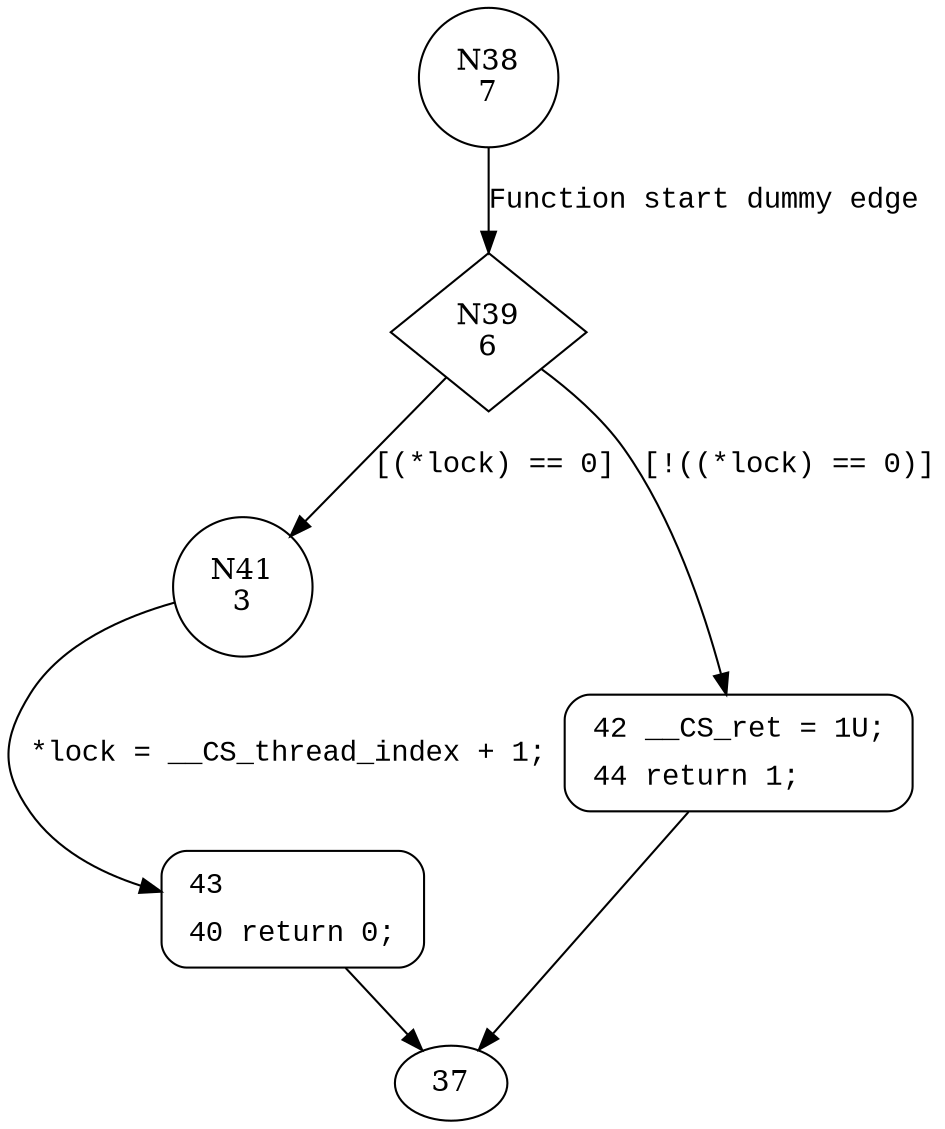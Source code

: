 digraph __CS_pthread_mutex_lock {
38 [shape="circle" label="N38\n7"]
39 [shape="diamond" label="N39\n6"]
41 [shape="circle" label="N41\n3"]
42 [shape="circle" label="N42\n5"]
43 [shape="circle" label="N43\n2"]
42 [style="filled,bold" penwidth="1" fillcolor="white" fontname="Courier New" shape="Mrecord" label=<<table border="0" cellborder="0" cellpadding="3" bgcolor="white"><tr><td align="right">42</td><td align="left">__CS_ret = 1U;</td></tr><tr><td align="right">44</td><td align="left">return 1;</td></tr></table>>]
42 -> 37[label=""]
43 [style="filled,bold" penwidth="1" fillcolor="white" fontname="Courier New" shape="Mrecord" label=<<table border="0" cellborder="0" cellpadding="3" bgcolor="white"><tr><td align="right">43</td><td align="left"></td></tr><tr><td align="right">40</td><td align="left">return 0;</td></tr></table>>]
43 -> 37[label=""]
38 -> 39 [label="Function start dummy edge" fontname="Courier New"]
39 -> 41 [label="[(*lock) == 0]" fontname="Courier New"]
39 -> 42 [label="[!((*lock) == 0)]" fontname="Courier New"]
41 -> 43 [label="*lock = __CS_thread_index + 1;" fontname="Courier New"]
}